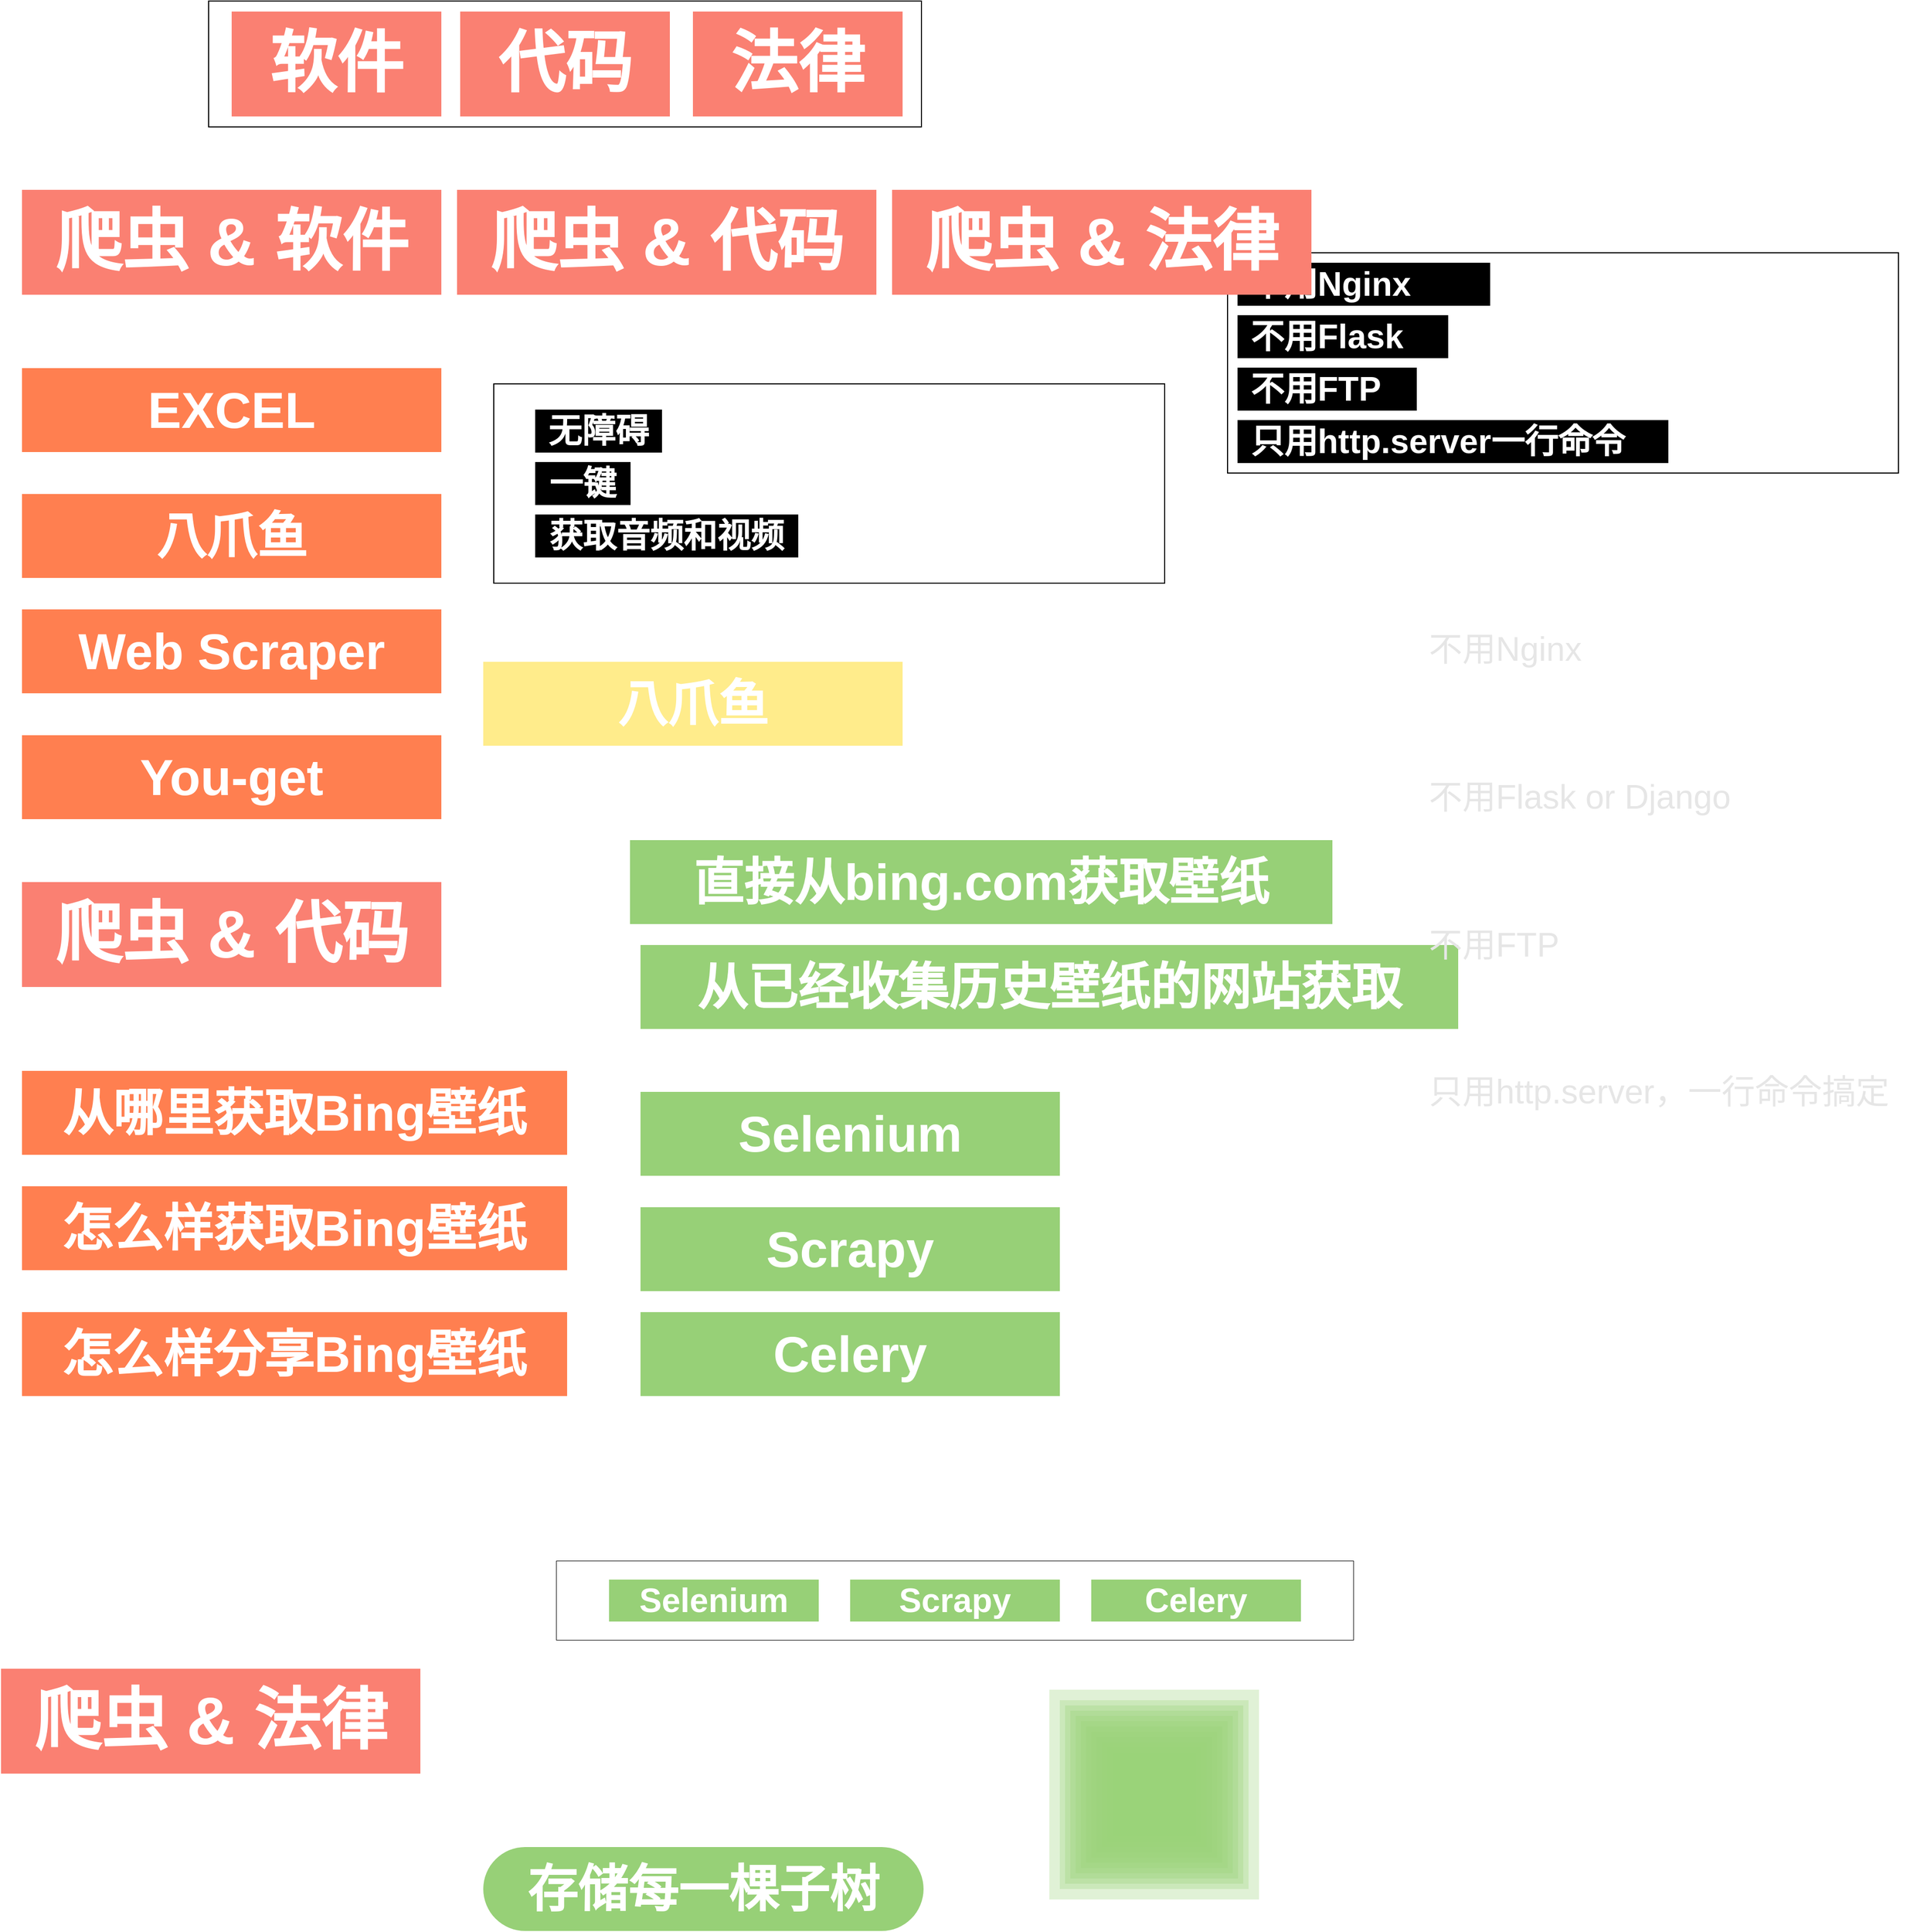<mxfile version="16.4.0" type="device"><diagram id="hgHgxHtESYp-Qu_pVvap" name="simple"><mxGraphModel dx="946" dy="1894" grid="1" gridSize="10" guides="1" tooltips="1" connect="1" arrows="1" fold="1" page="1" pageScale="1" pageWidth="827" pageHeight="1169" math="0" shadow="0"><root><mxCell id="0"/><mxCell id="1" parent="0"/><mxCell id="Zvd_iHF90Z0iHeTyNScW-1" value="" style="rounded=0;whiteSpace=wrap;html=1;labelBackgroundColor=none;sketch=0;fontFamily=Helvetica;fontSize=32;align=left;" parent="1" vertex="1"><mxGeometry x="198" y="-1120" width="680" height="120" as="geometry"/></mxCell><mxCell id="Zvd_iHF90Z0iHeTyNScW-2" value="" style="rounded=0;whiteSpace=wrap;html=1;fontFamily=Helvetica;fontSize=32;" parent="1" vertex="1"><mxGeometry x="470" y="-755" width="640" height="190" as="geometry"/></mxCell><mxCell id="Zvd_iHF90Z0iHeTyNScW-3" value="爬虫 &amp;amp; 代码" style="rounded=0;whiteSpace=wrap;html=1;fontFamily=Helvetica;fontSize=64;fontStyle=1;fontColor=#FFFFFF;strokeColor=#250128114;fillColor=#FA8072;" parent="1" vertex="1"><mxGeometry x="20" y="-280" width="400" height="100" as="geometry"/></mxCell><mxCell id="Zvd_iHF90Z0iHeTyNScW-4" value="爬虫 &amp;amp; 软件" style="rounded=0;whiteSpace=wrap;html=1;fontFamily=Helvetica;fontSize=64;fontStyle=1;fontColor=#FFFFFF;strokeColor=#250128114;fillColor=#FA8072;" parent="1" vertex="1"><mxGeometry x="20" y="-940" width="400" height="100" as="geometry"/></mxCell><mxCell id="Zvd_iHF90Z0iHeTyNScW-5" value="爬虫 &amp;amp; 法律" style="rounded=0;whiteSpace=wrap;html=1;fontFamily=Helvetica;fontSize=64;fontStyle=1;fontColor=#FFFFFF;strokeColor=#250128114;fillColor=#FA8072;" parent="1" vertex="1"><mxGeometry y="470" width="400" height="100" as="geometry"/></mxCell><mxCell id="Zvd_iHF90Z0iHeTyNScW-6" value="EXCEL" style="rounded=0;whiteSpace=wrap;html=1;fontFamily=Helvetica;fontSize=48;fontStyle=1;fontColor=#FFFFFF;strokeColor=none;fillColor=#FF7F50;" parent="1" vertex="1"><mxGeometry x="20" y="-770" width="400" height="80" as="geometry"/></mxCell><mxCell id="Zvd_iHF90Z0iHeTyNScW-7" value="八爪鱼" style="rounded=0;whiteSpace=wrap;html=1;fontFamily=Helvetica;fontSize=48;fontStyle=1;fontColor=#FFFFFF;strokeColor=none;fillColor=#FF7F50;" parent="1" vertex="1"><mxGeometry x="20" y="-650" width="400" height="80" as="geometry"/></mxCell><mxCell id="Zvd_iHF90Z0iHeTyNScW-8" value="Web Scraper" style="rounded=0;whiteSpace=wrap;html=1;fontFamily=Helvetica;fontSize=48;fontStyle=1;fontColor=#FFFFFF;strokeColor=none;fillColor=#FF7F50;" parent="1" vertex="1"><mxGeometry x="20" y="-540" width="400" height="80" as="geometry"/></mxCell><mxCell id="Zvd_iHF90Z0iHeTyNScW-9" value="You-get" style="rounded=0;whiteSpace=wrap;html=1;fontFamily=Helvetica;fontSize=48;fontStyle=1;fontColor=#FFFFFF;strokeColor=none;fillColor=#FF7F50;" parent="1" vertex="1"><mxGeometry x="20" y="-420" width="400" height="80" as="geometry"/></mxCell><mxCell id="Zvd_iHF90Z0iHeTyNScW-10" value="无障碍" style="rounded=0;whiteSpace=wrap;html=1;fontFamily=Helvetica;fontSize=32;fontStyle=1;fillColor=#000000;fontColor=#FFFFFF;" parent="1" vertex="1"><mxGeometry x="510" y="-730" width="120" height="40" as="geometry"/></mxCell><mxCell id="Zvd_iHF90Z0iHeTyNScW-11" value="一键" style="rounded=0;whiteSpace=wrap;html=1;fontFamily=Helvetica;fontSize=32;fontStyle=1;fillColor=#000000;fontColor=#FFFFFF;" parent="1" vertex="1"><mxGeometry x="510" y="-680" width="90" height="40" as="geometry"/></mxCell><mxCell id="Zvd_iHF90Z0iHeTyNScW-12" value="获取音频和视频" style="rounded=0;whiteSpace=wrap;html=1;fontFamily=Helvetica;fontSize=32;fontStyle=1;fillColor=#000000;fontColor=#FFFFFF;" parent="1" vertex="1"><mxGeometry x="510" y="-630" width="250" height="40" as="geometry"/></mxCell><mxCell id="Zvd_iHF90Z0iHeTyNScW-13" value="从哪里获取Bing壁纸" style="rounded=0;whiteSpace=wrap;html=1;fontFamily=Helvetica;fontSize=48;fontStyle=1;fontColor=#FFFFFF;strokeColor=none;fillColor=#FF7F50;" parent="1" vertex="1"><mxGeometry x="20" y="-100" width="520" height="80" as="geometry"/></mxCell><mxCell id="Zvd_iHF90Z0iHeTyNScW-14" value="怎么样获取Bing壁纸" style="rounded=0;whiteSpace=wrap;html=1;fontFamily=Helvetica;fontSize=48;fontStyle=1;fontColor=#FFFFFF;strokeColor=none;fillColor=#FF7F50;" parent="1" vertex="1"><mxGeometry x="20" y="10" width="520" height="80" as="geometry"/></mxCell><mxCell id="Zvd_iHF90Z0iHeTyNScW-15" value="怎么样分享Bing壁纸" style="rounded=0;whiteSpace=wrap;html=1;fontFamily=Helvetica;fontSize=48;fontStyle=1;fontColor=#FFFFFF;strokeColor=none;fillColor=#FF7F50;" parent="1" vertex="1"><mxGeometry x="20" y="130" width="520" height="80" as="geometry"/></mxCell><mxCell id="Zvd_iHF90Z0iHeTyNScW-16" value="八爪鱼" style="rounded=0;whiteSpace=wrap;html=1;fontFamily=Helvetica;fontSize=48;fontStyle=1;fontColor=#FFFFFF;strokeColor=none;fillColor=#FFEC8B;" parent="1" vertex="1"><mxGeometry x="460" y="-490" width="400" height="80" as="geometry"/></mxCell><mxCell id="Zvd_iHF90Z0iHeTyNScW-17" value="直接从bing.com获取壁纸" style="rounded=0;whiteSpace=wrap;html=1;fontFamily=Helvetica;fontSize=48;fontStyle=1;fontColor=#FFFFFF;fillColor=#97D077;strokeColor=none;" parent="1" vertex="1"><mxGeometry x="600" y="-320" width="670" height="80" as="geometry"/></mxCell><mxCell id="Zvd_iHF90Z0iHeTyNScW-18" value="从已经收集历史壁纸的网站获取" style="rounded=0;whiteSpace=wrap;html=1;fontFamily=Helvetica;fontSize=48;fontStyle=1;fontColor=#FFFFFF;fillColor=#97D077;strokeColor=none;" parent="1" vertex="1"><mxGeometry x="610" y="-220" width="780" height="80" as="geometry"/></mxCell><mxCell id="Zvd_iHF90Z0iHeTyNScW-19" value="Selenium" style="rounded=0;whiteSpace=wrap;html=1;fontFamily=Helvetica;fontSize=48;fontStyle=1;fontColor=#FFFFFF;fillColor=#97D077;strokeColor=none;" parent="1" vertex="1"><mxGeometry x="610" y="-80" width="400" height="80" as="geometry"/></mxCell><mxCell id="Zvd_iHF90Z0iHeTyNScW-20" value="Scrapy" style="rounded=0;whiteSpace=wrap;html=1;fontFamily=Helvetica;fontSize=48;fontStyle=1;fontColor=#FFFFFF;fillColor=#97D077;strokeColor=none;" parent="1" vertex="1"><mxGeometry x="610" y="30" width="400" height="80" as="geometry"/></mxCell><mxCell id="Zvd_iHF90Z0iHeTyNScW-21" value="Celery" style="rounded=0;whiteSpace=wrap;html=1;fontFamily=Helvetica;fontSize=48;fontStyle=1;fontColor=#FFFFFF;fillColor=#97D077;strokeColor=none;" parent="1" vertex="1"><mxGeometry x="610" y="130" width="400" height="80" as="geometry"/></mxCell><mxCell id="Zvd_iHF90Z0iHeTyNScW-22" value="" style="group;strokeColor=#000000;" parent="1" vertex="1" connectable="0"><mxGeometry x="530" y="367.5" width="760" height="75" as="geometry"/></mxCell><mxCell id="Zvd_iHF90Z0iHeTyNScW-23" value="" style="rounded=0;whiteSpace=wrap;html=1;labelBackgroundColor=none;sketch=0;fontFamily=Helvetica;fontSize=32;align=left;strokeColor=none;" parent="Zvd_iHF90Z0iHeTyNScW-22" vertex="1"><mxGeometry width="760" height="75" as="geometry"/></mxCell><mxCell id="Zvd_iHF90Z0iHeTyNScW-24" value="Selenium" style="rounded=0;whiteSpace=wrap;html=1;fontFamily=Helvetica;fontSize=32;fontStyle=1;fontColor=#FFFFFF;fillColor=#97D077;strokeColor=none;" parent="Zvd_iHF90Z0iHeTyNScW-22" vertex="1"><mxGeometry x="50" y="17.5" width="200" height="40" as="geometry"/></mxCell><mxCell id="Zvd_iHF90Z0iHeTyNScW-25" value="Scrapy" style="rounded=0;whiteSpace=wrap;html=1;fontFamily=Helvetica;fontSize=32;fontStyle=1;fontColor=#FFFFFF;fillColor=#97D077;strokeColor=none;" parent="Zvd_iHF90Z0iHeTyNScW-22" vertex="1"><mxGeometry x="280" y="17.5" width="200" height="40" as="geometry"/></mxCell><mxCell id="Zvd_iHF90Z0iHeTyNScW-26" value="Celery" style="rounded=0;whiteSpace=wrap;html=1;fontFamily=Helvetica;fontSize=32;fontStyle=1;fontColor=#FFFFFF;fillColor=#97D077;strokeColor=none;" parent="Zvd_iHF90Z0iHeTyNScW-22" vertex="1"><mxGeometry x="510" y="17.5" width="200" height="40" as="geometry"/></mxCell><mxCell id="Zvd_iHF90Z0iHeTyNScW-27" value="" style="group" parent="1" vertex="1" connectable="0"><mxGeometry x="1000" y="490" width="200" height="200" as="geometry"/></mxCell><mxCell id="Zvd_iHF90Z0iHeTyNScW-28" value="" style="whiteSpace=wrap;html=1;aspect=fixed;labelBackgroundColor=none;sketch=0;fontFamily=Helvetica;fontSize=32;align=left;strokeColor=none;fillColor=#97D077;opacity=30;" parent="Zvd_iHF90Z0iHeTyNScW-27" vertex="1"><mxGeometry width="200" height="200" as="geometry"/></mxCell><mxCell id="Zvd_iHF90Z0iHeTyNScW-29" value="" style="whiteSpace=wrap;html=1;aspect=fixed;labelBackgroundColor=none;sketch=0;fontFamily=Helvetica;fontSize=32;align=left;fillColor=#97D077;strokeColor=none;opacity=30;" parent="Zvd_iHF90Z0iHeTyNScW-27" vertex="1"><mxGeometry x="10" y="10" width="180" height="180" as="geometry"/></mxCell><mxCell id="Zvd_iHF90Z0iHeTyNScW-30" value="" style="whiteSpace=wrap;html=1;aspect=fixed;labelBackgroundColor=none;sketch=0;fontFamily=Helvetica;fontSize=32;align=left;fillColor=#97D077;strokeColor=none;opacity=30;" parent="Zvd_iHF90Z0iHeTyNScW-27" vertex="1"><mxGeometry x="15" y="15" width="170" height="170" as="geometry"/></mxCell><mxCell id="Zvd_iHF90Z0iHeTyNScW-31" value="" style="whiteSpace=wrap;html=1;aspect=fixed;labelBackgroundColor=none;sketch=0;fontFamily=Helvetica;fontSize=32;align=left;fillColor=#97D077;strokeColor=none;opacity=30;" parent="Zvd_iHF90Z0iHeTyNScW-27" vertex="1"><mxGeometry x="20" y="20" width="160" height="160" as="geometry"/></mxCell><mxCell id="Zvd_iHF90Z0iHeTyNScW-32" value="" style="whiteSpace=wrap;html=1;aspect=fixed;labelBackgroundColor=none;sketch=0;fontFamily=Helvetica;fontSize=32;align=left;fillColor=#97D077;strokeColor=none;opacity=30;" parent="Zvd_iHF90Z0iHeTyNScW-27" vertex="1"><mxGeometry x="25" y="25" width="150" height="150" as="geometry"/></mxCell><mxCell id="Zvd_iHF90Z0iHeTyNScW-33" value="" style="whiteSpace=wrap;html=1;aspect=fixed;labelBackgroundColor=none;sketch=0;fontFamily=Helvetica;fontSize=32;align=left;fillColor=#97D077;strokeColor=none;opacity=30;" parent="Zvd_iHF90Z0iHeTyNScW-27" vertex="1"><mxGeometry x="30" y="30" width="140" height="140" as="geometry"/></mxCell><mxCell id="Zvd_iHF90Z0iHeTyNScW-34" value="" style="whiteSpace=wrap;html=1;aspect=fixed;labelBackgroundColor=none;sketch=0;fontFamily=Helvetica;fontSize=32;align=left;fillColor=#97D077;strokeColor=none;opacity=30;" parent="Zvd_iHF90Z0iHeTyNScW-27" vertex="1"><mxGeometry x="35" y="35" width="130" height="130" as="geometry"/></mxCell><mxCell id="Zvd_iHF90Z0iHeTyNScW-35" value="" style="whiteSpace=wrap;html=1;aspect=fixed;labelBackgroundColor=none;sketch=0;fontFamily=Helvetica;fontSize=32;align=left;fillColor=#97D077;strokeColor=none;opacity=30;" parent="Zvd_iHF90Z0iHeTyNScW-27" vertex="1"><mxGeometry x="40" y="40" width="120" height="120" as="geometry"/></mxCell><mxCell id="Zvd_iHF90Z0iHeTyNScW-36" value="" style="whiteSpace=wrap;html=1;aspect=fixed;labelBackgroundColor=none;sketch=0;fontFamily=Helvetica;fontSize=32;align=left;fillColor=#97D077;strokeColor=none;opacity=30;" parent="Zvd_iHF90Z0iHeTyNScW-27" vertex="1"><mxGeometry x="45" y="45" width="110" height="110" as="geometry"/></mxCell><mxCell id="Zvd_iHF90Z0iHeTyNScW-37" value="" style="whiteSpace=wrap;html=1;aspect=fixed;labelBackgroundColor=none;sketch=0;fontFamily=Helvetica;fontSize=32;align=left;fillColor=#97D077;strokeColor=none;opacity=30;" parent="Zvd_iHF90Z0iHeTyNScW-27" vertex="1"><mxGeometry x="50" y="50" width="100" height="100" as="geometry"/></mxCell><mxCell id="Zvd_iHF90Z0iHeTyNScW-38" value="" style="whiteSpace=wrap;html=1;aspect=fixed;labelBackgroundColor=none;sketch=0;fontFamily=Helvetica;fontSize=32;align=left;fillColor=#97D077;strokeColor=none;opacity=30;" parent="Zvd_iHF90Z0iHeTyNScW-27" vertex="1"><mxGeometry x="55" y="55" width="90" height="90" as="geometry"/></mxCell><mxCell id="Zvd_iHF90Z0iHeTyNScW-39" value="" style="whiteSpace=wrap;html=1;aspect=fixed;labelBackgroundColor=none;sketch=0;fontFamily=Helvetica;fontSize=32;align=left;fillColor=#97D077;strokeColor=none;opacity=30;" parent="Zvd_iHF90Z0iHeTyNScW-27" vertex="1"><mxGeometry x="60" y="60" width="80" height="80" as="geometry"/></mxCell><mxCell id="Zvd_iHF90Z0iHeTyNScW-40" value="" style="whiteSpace=wrap;html=1;aspect=fixed;labelBackgroundColor=none;sketch=0;fontFamily=Helvetica;fontSize=32;align=left;fillColor=#97D077;strokeColor=none;opacity=30;" parent="Zvd_iHF90Z0iHeTyNScW-27" vertex="1"><mxGeometry x="65" y="65" width="70" height="70" as="geometry"/></mxCell><mxCell id="Zvd_iHF90Z0iHeTyNScW-41" value="" style="whiteSpace=wrap;html=1;aspect=fixed;labelBackgroundColor=none;sketch=0;fontFamily=Helvetica;fontSize=32;align=left;fillColor=#97D077;strokeColor=none;opacity=30;" parent="Zvd_iHF90Z0iHeTyNScW-27" vertex="1"><mxGeometry x="70" y="70" width="60" height="60" as="geometry"/></mxCell><mxCell id="Zvd_iHF90Z0iHeTyNScW-42" value="" style="whiteSpace=wrap;html=1;aspect=fixed;labelBackgroundColor=none;sketch=0;fontFamily=Helvetica;fontSize=32;align=left;fillColor=#97D077;strokeColor=none;opacity=30;" parent="Zvd_iHF90Z0iHeTyNScW-27" vertex="1"><mxGeometry x="75" y="75" width="50" height="50" as="geometry"/></mxCell><mxCell id="Zvd_iHF90Z0iHeTyNScW-43" value="" style="whiteSpace=wrap;html=1;aspect=fixed;labelBackgroundColor=none;sketch=0;fontFamily=Helvetica;fontSize=32;align=left;fillColor=#97D077;strokeColor=none;opacity=30;" parent="Zvd_iHF90Z0iHeTyNScW-27" vertex="1"><mxGeometry x="80" y="80" width="40" height="40" as="geometry"/></mxCell><mxCell id="Zvd_iHF90Z0iHeTyNScW-44" value="" style="whiteSpace=wrap;html=1;aspect=fixed;labelBackgroundColor=none;sketch=0;fontFamily=Helvetica;fontSize=32;align=left;fillColor=#97D077;strokeColor=none;opacity=30;" parent="Zvd_iHF90Z0iHeTyNScW-27" vertex="1"><mxGeometry x="85" y="85" width="30" height="30" as="geometry"/></mxCell><mxCell id="Zvd_iHF90Z0iHeTyNScW-45" value="" style="whiteSpace=wrap;html=1;aspect=fixed;labelBackgroundColor=none;sketch=0;fontFamily=Helvetica;fontSize=32;align=left;fillColor=#97D077;strokeColor=none;opacity=30;" parent="Zvd_iHF90Z0iHeTyNScW-27" vertex="1"><mxGeometry x="90" y="90" width="20" height="20" as="geometry"/></mxCell><mxCell id="Zvd_iHF90Z0iHeTyNScW-46" value="" style="whiteSpace=wrap;html=1;aspect=fixed;labelBackgroundColor=none;sketch=0;fontFamily=Helvetica;fontSize=32;align=left;fillColor=#97D077;strokeColor=none;opacity=30;" parent="Zvd_iHF90Z0iHeTyNScW-27" vertex="1"><mxGeometry x="95" y="95" width="10" height="10" as="geometry"/></mxCell><mxCell id="Zvd_iHF90Z0iHeTyNScW-47" value="&lt;p class=&quot;p1&quot;&gt;不用Nginx&lt;/p&gt;&#10;&lt;p class=&quot;p1&quot;&gt;不用Flask or Django&lt;/p&gt;&#10;&lt;p class=&quot;p1&quot;&gt;不用FTP&lt;/p&gt;&#10;&lt;p class=&quot;p1&quot;&gt;&lt;span class=&quot;s1&quot;&gt;只用&lt;/span&gt;http.server&lt;span class=&quot;s1&quot;&gt;，一行命令搞定&lt;/span&gt;&lt;/p&gt;" style="text;whiteSpace=wrap;html=1;fontSize=32;fontFamily=Helvetica;fontColor=#E6E6E6;" parent="1" vertex="1"><mxGeometry x="1360" y="-560" width="460" height="540" as="geometry"/></mxCell><mxCell id="Zvd_iHF90Z0iHeTyNScW-48" value="" style="rounded=0;whiteSpace=wrap;html=1;fontFamily=Helvetica;fontSize=32;" parent="1" vertex="1"><mxGeometry x="1170" y="-880" width="640" height="210" as="geometry"/></mxCell><mxCell id="Zvd_iHF90Z0iHeTyNScW-49" value="不用Nginx" style="rounded=0;whiteSpace=wrap;html=1;fontFamily=Helvetica;fontSize=32;fontStyle=1;fillColor=#000000;fontColor=#FFFFFF;align=left;spacingLeft=10;" parent="1" vertex="1"><mxGeometry x="1180" y="-870" width="240" height="40" as="geometry"/></mxCell><mxCell id="Zvd_iHF90Z0iHeTyNScW-50" value="不用Flask" style="rounded=0;whiteSpace=wrap;html=1;fontFamily=Helvetica;fontSize=32;fontStyle=1;fillColor=#000000;fontColor=#FFFFFF;align=left;spacingLeft=10;" parent="1" vertex="1"><mxGeometry x="1180" y="-820" width="200" height="40" as="geometry"/></mxCell><mxCell id="Zvd_iHF90Z0iHeTyNScW-51" value="不用FTP" style="rounded=0;whiteSpace=wrap;html=1;fontFamily=Helvetica;fontSize=32;fontStyle=1;fillColor=#000000;fontColor=#FFFFFF;align=left;spacingLeft=10;" parent="1" vertex="1"><mxGeometry x="1180" y="-770" width="170" height="40" as="geometry"/></mxCell><mxCell id="Zvd_iHF90Z0iHeTyNScW-52" value="只用http.server一行命令" style="rounded=0;whiteSpace=wrap;html=1;fontFamily=Helvetica;fontSize=32;fontStyle=1;fillColor=#000000;fontColor=#FFFFFF;align=left;spacingLeft=10;" parent="1" vertex="1"><mxGeometry x="1180" y="-720" width="410" height="40" as="geometry"/></mxCell><mxCell id="Zvd_iHF90Z0iHeTyNScW-53" value="爬虫 &amp;amp; 法律" style="rounded=0;whiteSpace=wrap;html=1;fontFamily=Helvetica;fontSize=64;fontStyle=1;fontColor=#FFFFFF;strokeColor=#250128114;fillColor=#FA8072;" parent="1" vertex="1"><mxGeometry x="850" y="-940" width="400" height="100" as="geometry"/></mxCell><mxCell id="Zvd_iHF90Z0iHeTyNScW-54" value="爬虫 &amp;amp; 代码" style="rounded=0;whiteSpace=wrap;html=1;fontFamily=Helvetica;fontSize=64;fontStyle=1;fontColor=#FFFFFF;strokeColor=#250128114;fillColor=#FA8072;" parent="1" vertex="1"><mxGeometry x="435" y="-940" width="400" height="100" as="geometry"/></mxCell><mxCell id="Zvd_iHF90Z0iHeTyNScW-55" value="代码" style="rounded=0;whiteSpace=wrap;html=1;fontFamily=Helvetica;fontSize=64;fontStyle=1;fontColor=#FFFFFF;strokeColor=#250128114;fillColor=#FA8072;" parent="1" vertex="1"><mxGeometry x="438" y="-1110" width="200" height="100" as="geometry"/></mxCell><mxCell id="Zvd_iHF90Z0iHeTyNScW-56" value="软件" style="rounded=0;whiteSpace=wrap;html=1;fontFamily=Helvetica;fontSize=64;fontStyle=1;fontColor=#FFFFFF;strokeColor=#250128114;fillColor=#FA8072;" parent="1" vertex="1"><mxGeometry x="220" y="-1110" width="200" height="100" as="geometry"/></mxCell><mxCell id="Zvd_iHF90Z0iHeTyNScW-57" value="法律" style="rounded=0;whiteSpace=wrap;html=1;fontFamily=Helvetica;fontSize=64;fontStyle=1;fontColor=#FFFFFF;strokeColor=#250128114;fillColor=#FA8072;" parent="1" vertex="1"><mxGeometry x="660" y="-1110" width="200" height="100" as="geometry"/></mxCell><mxCell id="l9LtEfYsvtCQdtjN0iFe-1" value="存储每一棵子树" style="rounded=1;whiteSpace=wrap;html=1;fontFamily=Helvetica;fontSize=48;fontStyle=1;fontColor=#FFFFFF;fillColor=#97D077;strokeColor=none;arcSize=50;" parent="1" vertex="1"><mxGeometry x="460" y="640" width="420" height="80" as="geometry"/></mxCell></root></mxGraphModel></diagram></mxfile>
